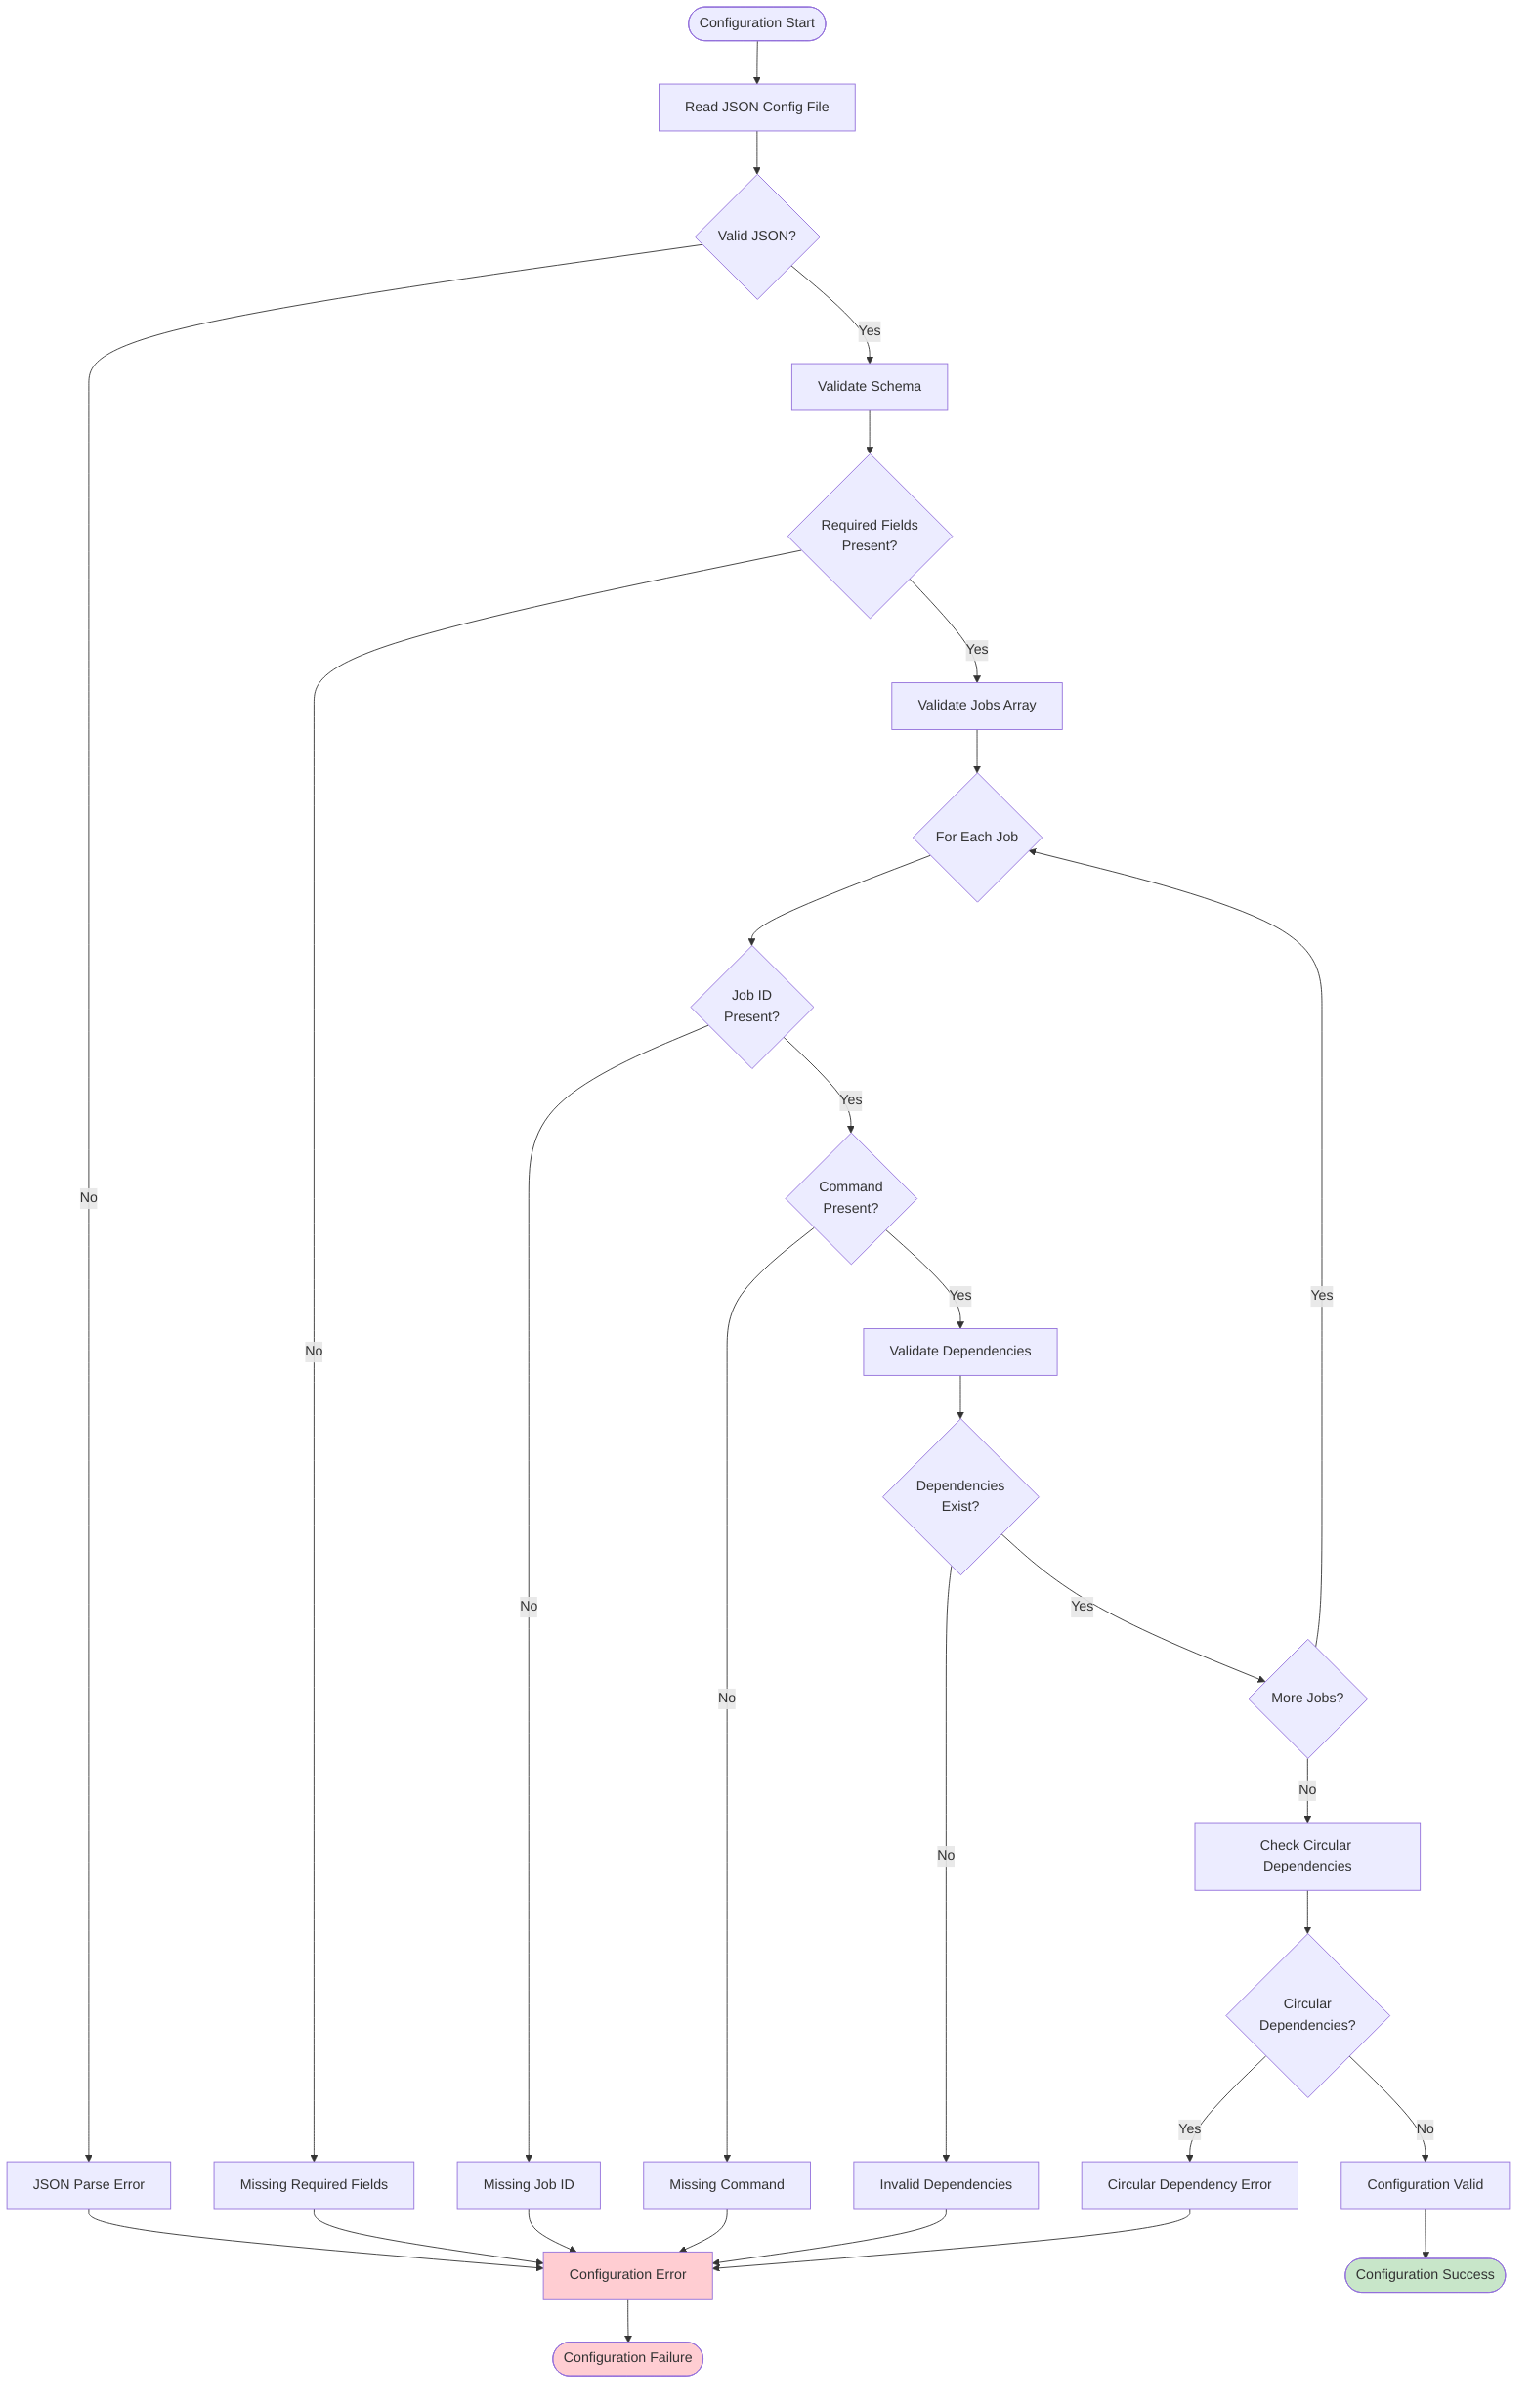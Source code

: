 flowchart TD
    Start([Configuration Start]) --> ReadFile[Read JSON Config File]
    ReadFile --> ParseJSON{Valid JSON?}
    
    ParseJSON -->|No| JSONError[JSON Parse Error]
    ParseJSON -->|Yes| ValidateSchema[Validate Schema]
    
    ValidateSchema --> CheckRequired{Required Fields<br/>Present?}
    CheckRequired -->|No| RequiredError[Missing Required Fields]
    CheckRequired -->|Yes| ValidateJobs[Validate Jobs Array]
    
    ValidateJobs --> JobLoop{For Each Job}
    JobLoop --> CheckJobID{Job ID<br/>Present?}
    CheckJobID -->|No| JobIDError[Missing Job ID]
    CheckJobID -->|Yes| CheckCommand{Command<br/>Present?}
    
    CheckCommand -->|No| CommandError[Missing Command]
    CheckCommand -->|Yes| ValidateDeps[Validate Dependencies]
    
    ValidateDeps --> DepsExist{Dependencies<br/>Exist?}
    DepsExist -->|No| DepsError[Invalid Dependencies]
    DepsExist -->|Yes| NextJob{More Jobs?}
    
    NextJob -->|Yes| JobLoop
    NextJob -->|No| CheckCircular[Check Circular Dependencies]
    
    CheckCircular --> Circular{Circular<br/>Dependencies?}
    Circular -->|Yes| CircularError[Circular Dependency Error]
    Circular -->|No| ConfigValid[Configuration Valid]
    
    JSONError --> ConfigError[Configuration Error]
    RequiredError --> ConfigError
    JobIDError --> ConfigError
    CommandError --> ConfigError
    DepsError --> ConfigError
    CircularError --> ConfigError
    
    ConfigValid --> Success([Configuration Success])
    ConfigError --> Failure([Configuration Failure])
    
    style Success fill:#c8e6c9
    style Failure fill:#ffcdd2
    style ConfigError fill:#ffcdd2